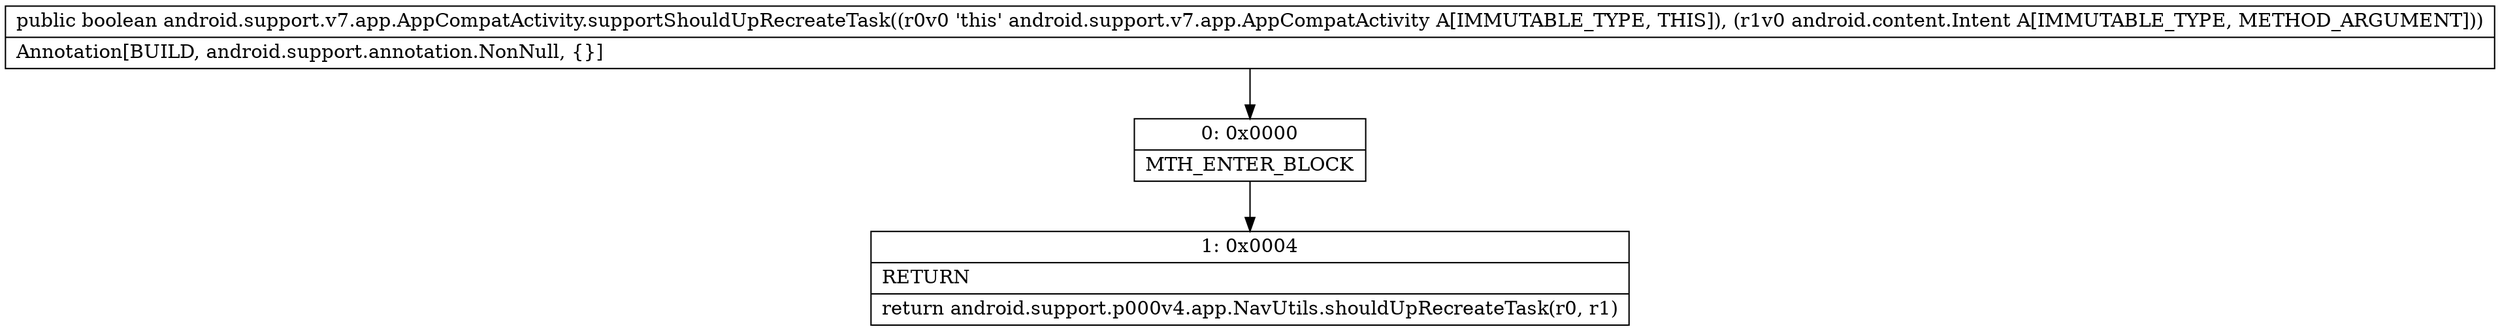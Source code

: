 digraph "CFG forandroid.support.v7.app.AppCompatActivity.supportShouldUpRecreateTask(Landroid\/content\/Intent;)Z" {
Node_0 [shape=record,label="{0\:\ 0x0000|MTH_ENTER_BLOCK\l}"];
Node_1 [shape=record,label="{1\:\ 0x0004|RETURN\l|return android.support.p000v4.app.NavUtils.shouldUpRecreateTask(r0, r1)\l}"];
MethodNode[shape=record,label="{public boolean android.support.v7.app.AppCompatActivity.supportShouldUpRecreateTask((r0v0 'this' android.support.v7.app.AppCompatActivity A[IMMUTABLE_TYPE, THIS]), (r1v0 android.content.Intent A[IMMUTABLE_TYPE, METHOD_ARGUMENT]))  | Annotation[BUILD, android.support.annotation.NonNull, \{\}]\l}"];
MethodNode -> Node_0;
Node_0 -> Node_1;
}

